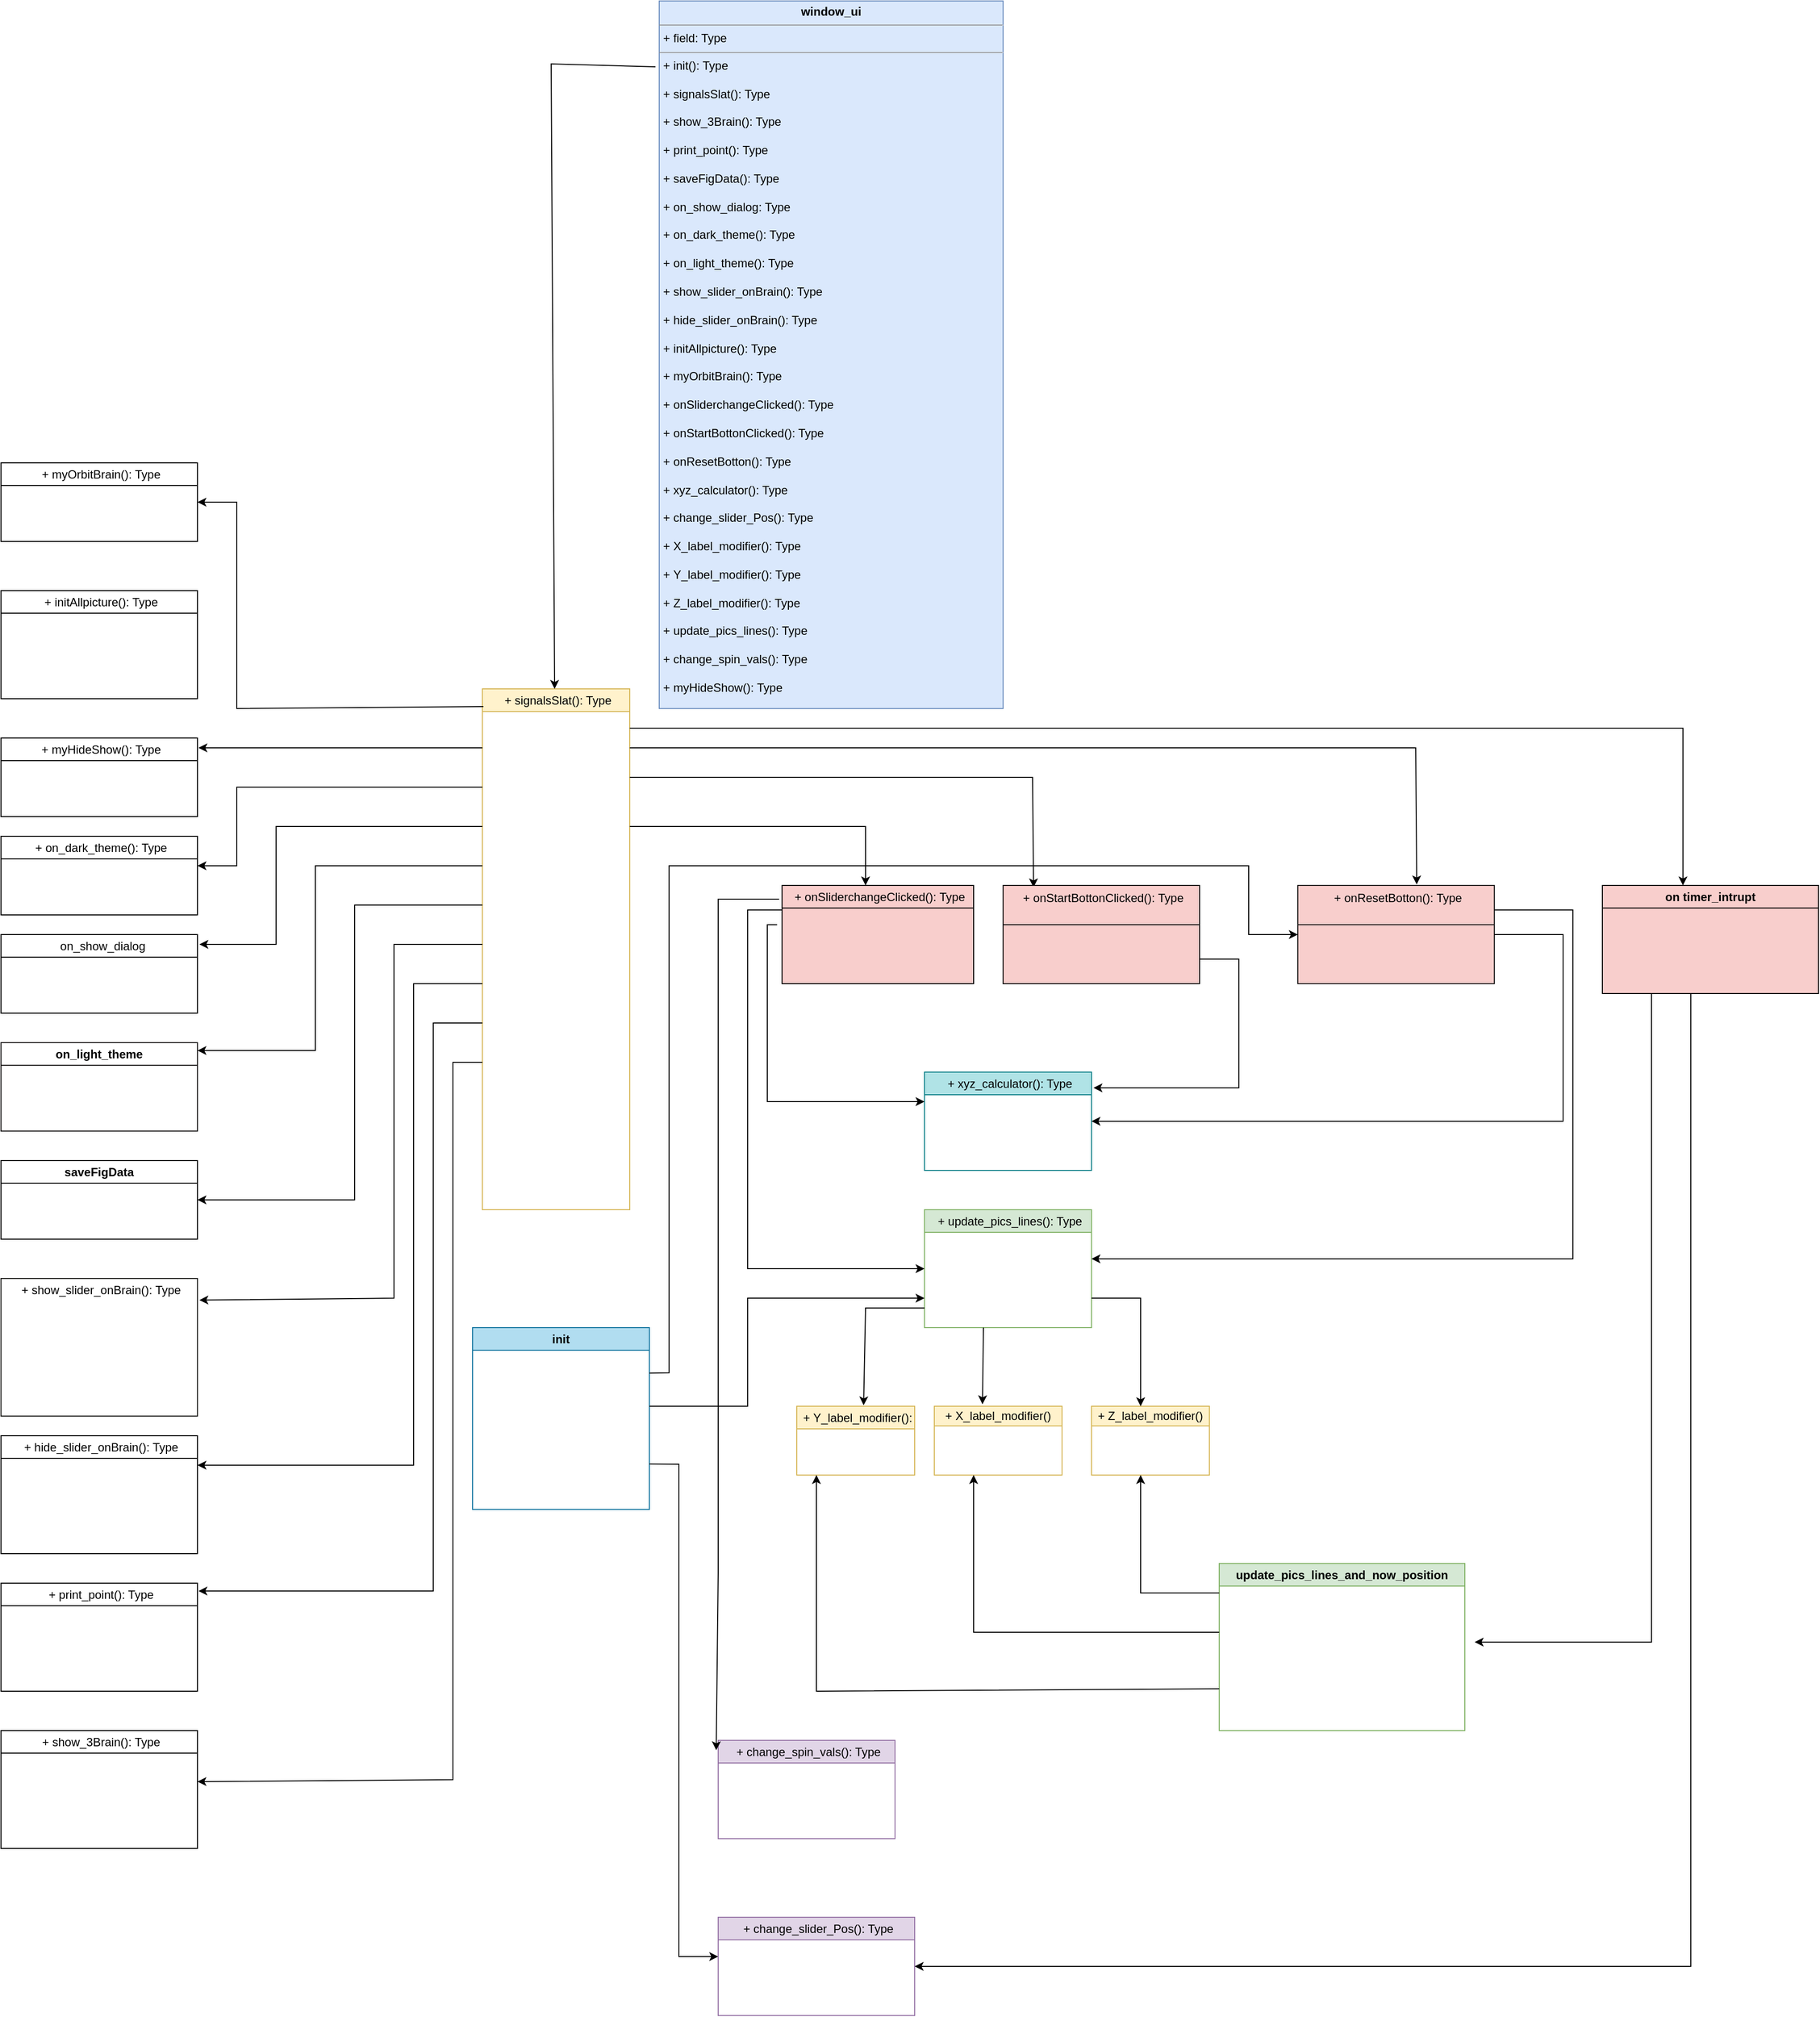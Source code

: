 <mxfile version="20.8.16" type="device"><diagram name="Page-1" id="HDJ35hbmUrke1z-B6pdq"><mxGraphModel dx="2142" dy="2074" grid="1" gridSize="10" guides="1" tooltips="1" connect="1" arrows="1" fold="1" page="1" pageScale="1" pageWidth="850" pageHeight="1100" math="0" shadow="0"><root><mxCell id="0"/><mxCell id="1" parent="0"/><mxCell id="1JrN-QpecsvALf-Cn0LM-14" value="&lt;p style=&quot;margin:0px;margin-top:4px;text-align:center;&quot;&gt;&lt;b&gt;window_ui&lt;/b&gt;&lt;/p&gt;&lt;hr size=&quot;1&quot;&gt;&lt;p style=&quot;margin:0px;margin-left:4px;&quot;&gt;+ field: Type&lt;/p&gt;&lt;hr size=&quot;1&quot;&gt;&lt;p style=&quot;border-color: var(--border-color); margin: 0px 0px 0px 4px;&quot;&gt;+&amp;nbsp;init(): Type&lt;/p&gt;&lt;div&gt;&lt;span style=&quot;border-color: var(--border-color); background-color: initial;&quot;&gt;&lt;br&gt;&lt;/span&gt;&lt;/div&gt;&lt;p style=&quot;margin:0px;margin-left:4px;&quot;&gt;+&amp;nbsp;signalsSlat&lt;span style=&quot;background-color: initial;&quot;&gt;(): Type&lt;/span&gt;&lt;/p&gt;&lt;p style=&quot;margin:0px;margin-left:4px;&quot;&gt;&lt;br&gt;&lt;/p&gt;&lt;p style=&quot;margin:0px;margin-left:4px;&quot;&gt;&lt;span style=&quot;background-color: initial;&quot;&gt;+&amp;nbsp;show_3Brain&lt;/span&gt;&lt;span style=&quot;background-color: initial;&quot;&gt;(): Type&lt;/span&gt;&lt;br&gt;&lt;/p&gt;&lt;p style=&quot;margin:0px;margin-left:4px;&quot;&gt;&lt;span style=&quot;background-color: initial;&quot;&gt;&lt;br&gt;&lt;/span&gt;&lt;/p&gt;&lt;p style=&quot;border-color: var(--border-color); margin: 0px 0px 0px 4px;&quot;&gt;+&amp;nbsp;print_point&lt;span style=&quot;background-color: initial;&quot;&gt;(): Type&lt;/span&gt;&lt;/p&gt;&lt;p style=&quot;border-color: var(--border-color); margin: 0px 0px 0px 4px;&quot;&gt;&lt;span style=&quot;background-color: initial;&quot;&gt;&lt;br&gt;&lt;/span&gt;&lt;/p&gt;&lt;p style=&quot;border-color: var(--border-color); margin: 0px 0px 0px 4px;&quot;&gt;+&amp;nbsp;saveFigData&lt;span style=&quot;background-color: initial;&quot;&gt;(): Type&lt;/span&gt;&lt;/p&gt;&lt;p style=&quot;border-color: var(--border-color); margin: 0px 0px 0px 4px;&quot;&gt;&lt;span style=&quot;background-color: initial;&quot;&gt;&lt;br&gt;&lt;/span&gt;&lt;/p&gt;&lt;p style=&quot;border-color: var(--border-color); margin: 0px 0px 0px 4px;&quot;&gt;+&amp;nbsp;on_show_dialog&lt;span style=&quot;background-color: initial;&quot;&gt;: Type&lt;/span&gt;&lt;/p&gt;&lt;p style=&quot;border-color: var(--border-color); margin: 0px 0px 0px 4px;&quot;&gt;&lt;span style=&quot;background-color: initial;&quot;&gt;&lt;br&gt;&lt;/span&gt;&lt;/p&gt;&lt;p style=&quot;border-color: var(--border-color); margin: 0px 0px 0px 4px;&quot;&gt;+&amp;nbsp;on_dark_theme&lt;span style=&quot;background-color: initial;&quot;&gt;(): Type&lt;/span&gt;&lt;/p&gt;&lt;p style=&quot;border-color: var(--border-color); margin: 0px 0px 0px 4px;&quot;&gt;&lt;span style=&quot;background-color: initial;&quot;&gt;&lt;br&gt;&lt;/span&gt;&lt;/p&gt;&lt;p style=&quot;border-color: var(--border-color); margin: 0px 0px 0px 4px;&quot;&gt;+&amp;nbsp;on_light_theme&lt;span style=&quot;background-color: initial;&quot;&gt;(): Type&lt;/span&gt;&lt;/p&gt;&lt;p style=&quot;border-color: var(--border-color); margin: 0px 0px 0px 4px;&quot;&gt;&lt;span style=&quot;background-color: initial;&quot;&gt;&lt;br&gt;&lt;/span&gt;&lt;/p&gt;&lt;p style=&quot;border-color: var(--border-color); margin: 0px 0px 0px 4px;&quot;&gt;+&amp;nbsp;show_slider_onBrain&lt;span style=&quot;background-color: initial;&quot;&gt;(): Type&lt;/span&gt;&lt;/p&gt;&lt;p style=&quot;border-color: var(--border-color); margin: 0px 0px 0px 4px;&quot;&gt;&lt;span style=&quot;background-color: initial;&quot;&gt;&lt;br&gt;&lt;/span&gt;&lt;/p&gt;&lt;p style=&quot;border-color: var(--border-color); margin: 0px 0px 0px 4px;&quot;&gt;+&amp;nbsp;hide_slider_onBrain&lt;span style=&quot;background-color: initial;&quot;&gt;(): Type&lt;/span&gt;&lt;/p&gt;&lt;p style=&quot;border-color: var(--border-color); margin: 0px 0px 0px 4px;&quot;&gt;&lt;br&gt;&lt;/p&gt;&lt;p style=&quot;border-color: var(--border-color); margin: 0px 0px 0px 4px;&quot;&gt;+&amp;nbsp;initAllpicture&lt;span style=&quot;background-color: initial;&quot;&gt;(): Type&lt;/span&gt;&lt;/p&gt;&lt;p style=&quot;border-color: var(--border-color); margin: 0px 0px 0px 4px;&quot;&gt;&lt;span style=&quot;background-color: initial;&quot;&gt;&lt;br&gt;&lt;/span&gt;&lt;/p&gt;&lt;p style=&quot;border-color: var(--border-color); margin: 0px 0px 0px 4px;&quot;&gt;+&amp;nbsp;myOrbitBrain&lt;span style=&quot;background-color: initial;&quot;&gt;(): Type&lt;/span&gt;&lt;/p&gt;&lt;p style=&quot;border-color: var(--border-color); margin: 0px 0px 0px 4px;&quot;&gt;&lt;span style=&quot;background-color: initial;&quot;&gt;&lt;br&gt;&lt;/span&gt;&lt;/p&gt;&lt;p style=&quot;border-color: var(--border-color); margin: 0px 0px 0px 4px;&quot;&gt;+&amp;nbsp;onSliderchangeClicked&lt;span style=&quot;background-color: initial;&quot;&gt;(): Type&lt;/span&gt;&lt;/p&gt;&lt;p style=&quot;border-color: var(--border-color); margin: 0px 0px 0px 4px;&quot;&gt;&lt;span style=&quot;background-color: initial;&quot;&gt;&lt;br&gt;&lt;/span&gt;&lt;/p&gt;&lt;p style=&quot;border-color: var(--border-color); margin: 0px 0px 0px 4px;&quot;&gt;+&amp;nbsp;onStartBottonClicked&lt;span style=&quot;background-color: initial;&quot;&gt;(): Type&lt;/span&gt;&lt;/p&gt;&lt;p style=&quot;border-color: var(--border-color); margin: 0px 0px 0px 4px;&quot;&gt;&lt;span style=&quot;background-color: initial;&quot;&gt;&lt;br&gt;&lt;/span&gt;&lt;/p&gt;&lt;div&gt;&lt;p style=&quot;border-color: var(--border-color); margin: 0px 0px 0px 4px;&quot;&gt;+&amp;nbsp;onResetBotton&lt;span style=&quot;background-color: initial;&quot;&gt;(): Type&lt;/span&gt;&lt;/p&gt;&lt;p style=&quot;border-color: var(--border-color); margin: 0px 0px 0px 4px;&quot;&gt;&lt;span style=&quot;background-color: initial;&quot;&gt;&lt;br&gt;&lt;/span&gt;&lt;/p&gt;&lt;/div&gt;&lt;div&gt;&lt;p style=&quot;border-color: var(--border-color); margin: 0px 0px 0px 4px;&quot;&gt;+&amp;nbsp;xyz_calculator&lt;span style=&quot;background-color: initial;&quot;&gt;(): Type&lt;/span&gt;&lt;/p&gt;&lt;p style=&quot;border-color: var(--border-color); margin: 0px 0px 0px 4px;&quot;&gt;&lt;span style=&quot;background-color: initial;&quot;&gt;&lt;br&gt;&lt;/span&gt;&lt;/p&gt;&lt;/div&gt;&lt;div&gt;&lt;p style=&quot;border-color: var(--border-color); margin: 0px 0px 0px 4px;&quot;&gt;+&amp;nbsp;change_slider_Pos&lt;span style=&quot;background-color: initial;&quot;&gt;(): Type&lt;/span&gt;&lt;/p&gt;&lt;p style=&quot;border-color: var(--border-color); margin: 0px 0px 0px 4px;&quot;&gt;&lt;span style=&quot;background-color: initial;&quot;&gt;&lt;br&gt;&lt;/span&gt;&lt;/p&gt;&lt;/div&gt;&lt;div&gt;&lt;p style=&quot;border-color: var(--border-color); margin: 0px 0px 0px 4px;&quot;&gt;+&amp;nbsp;X_label_modifier&lt;span style=&quot;background-color: initial;&quot;&gt;(): Type&lt;/span&gt;&lt;/p&gt;&lt;p style=&quot;border-color: var(--border-color); margin: 0px 0px 0px 4px;&quot;&gt;&lt;span style=&quot;background-color: initial;&quot;&gt;&lt;br&gt;&lt;/span&gt;&lt;/p&gt;&lt;/div&gt;&lt;div&gt;&lt;p style=&quot;border-color: var(--border-color); margin: 0px 0px 0px 4px;&quot;&gt;+&amp;nbsp;Y_label_modifier&lt;span style=&quot;background-color: initial;&quot;&gt;(): Type&lt;/span&gt;&lt;/p&gt;&lt;p style=&quot;border-color: var(--border-color); margin: 0px 0px 0px 4px;&quot;&gt;&lt;span style=&quot;background-color: initial;&quot;&gt;&lt;br&gt;&lt;/span&gt;&lt;/p&gt;&lt;/div&gt;&lt;div&gt;&lt;p style=&quot;border-color: var(--border-color); margin: 0px 0px 0px 4px;&quot;&gt;+&amp;nbsp;Z_label_modifier&lt;span style=&quot;background-color: initial;&quot;&gt;(): Type&lt;/span&gt;&lt;/p&gt;&lt;p style=&quot;border-color: var(--border-color); margin: 0px 0px 0px 4px;&quot;&gt;&lt;span style=&quot;background-color: initial;&quot;&gt;&lt;br&gt;&lt;/span&gt;&lt;/p&gt;&lt;p style=&quot;border-color: var(--border-color); margin: 0px 0px 0px 4px;&quot;&gt;+&amp;nbsp;update_pics_lines&lt;span style=&quot;background-color: initial;&quot;&gt;(): Type&lt;/span&gt;&lt;/p&gt;&lt;p style=&quot;border-color: var(--border-color); margin: 0px 0px 0px 4px;&quot;&gt;&lt;span style=&quot;background-color: initial;&quot;&gt;&lt;br&gt;&lt;/span&gt;&lt;/p&gt;&lt;p style=&quot;border-color: var(--border-color); margin: 0px 0px 0px 4px;&quot;&gt;+&amp;nbsp;change_spin_vals&lt;span style=&quot;background-color: initial;&quot;&gt;(): Type&lt;/span&gt;&lt;/p&gt;&lt;p style=&quot;border-color: var(--border-color); margin: 0px 0px 0px 4px;&quot;&gt;&lt;span style=&quot;background-color: initial;&quot;&gt;&lt;br&gt;&lt;/span&gt;&lt;/p&gt;&lt;p style=&quot;border-color: var(--border-color); margin: 0px 0px 0px 4px;&quot;&gt;&lt;span style=&quot;background-color: initial;&quot;&gt;+&amp;nbsp;myHideShow&lt;/span&gt;&lt;span style=&quot;background-color: initial;&quot;&gt;(): Type&lt;/span&gt;&lt;br&gt;&lt;/p&gt;&lt;/div&gt;&lt;div&gt;&lt;span style=&quot;border-color: var(--border-color); background-color: initial;&quot;&gt;&lt;br&gt;&lt;/span&gt;&lt;/div&gt;&lt;div&gt;&lt;span style=&quot;border-color: var(--border-color); background-color: initial;&quot;&gt;&lt;br&gt;&lt;/span&gt;&lt;/div&gt;&lt;div&gt;&lt;span style=&quot;border-color: var(--border-color); background-color: initial;&quot;&gt;&lt;br&gt;&lt;/span&gt;&lt;/div&gt;&lt;div&gt;&lt;span style=&quot;border-color: var(--border-color); background-color: initial;&quot;&gt;&lt;br&gt;&lt;/span&gt;&lt;/div&gt;&lt;div&gt;&lt;br&gt;&lt;/div&gt;&lt;p style=&quot;margin:0px;margin-left:4px;&quot;&gt;&lt;br&gt;&lt;/p&gt;" style="verticalAlign=top;align=left;overflow=fill;fontSize=12;fontFamily=Helvetica;html=1;fillColor=#dae8fc;strokeColor=#6c8ebf;" parent="1" vertex="1"><mxGeometry x="470" y="-560" width="350" height="720" as="geometry"/></mxCell><mxCell id="dng1KACR48eDyIv3Sw1S-4" value="&lt;p style=&quot;border-color: var(--border-color); font-weight: 400; text-align: left; margin: 0px 0px 0px 4px;&quot;&gt;&lt;br&gt;&lt;/p&gt;&lt;p style=&quot;border-color: var(--border-color); font-weight: 400; text-align: left; margin: 0px 0px 0px 4px;&quot;&gt;+&amp;nbsp;signalsSlat(): Type&lt;/p&gt;&lt;div&gt;&lt;span style=&quot;border-color: var(--border-color); background-color: initial;&quot;&gt;&lt;br&gt;&lt;/span&gt;&lt;/div&gt;" style="swimlane;whiteSpace=wrap;html=1;fillColor=#fff2cc;strokeColor=#d6b656;" parent="1" vertex="1" collapsed="1"><mxGeometry x="290" y="140" width="150" height="530" as="geometry"><mxRectangle x="70" y="360" width="200" height="200" as="alternateBounds"/></mxGeometry></mxCell><mxCell id="dng1KACR48eDyIv3Sw1S-5" value="&lt;br&gt;&lt;p style=&quot;border-color: var(--border-color); font-weight: 400; text-align: left; margin: 0px 0px 0px 4px;&quot;&gt;+&amp;nbsp;show_3Brain&lt;span style=&quot;border-color: var(--border-color); background-color: initial;&quot;&gt;(): Type&lt;/span&gt;&lt;br style=&quot;border-color: var(--border-color);&quot;&gt;&lt;/p&gt;&lt;div&gt;&lt;span style=&quot;border-color: var(--border-color); background-color: initial;&quot;&gt;&lt;br&gt;&lt;/span&gt;&lt;/div&gt;" style="swimlane;whiteSpace=wrap;html=1;" parent="1" vertex="1" collapsed="1"><mxGeometry x="-200" y="1200" width="200" height="120" as="geometry"><mxRectangle x="80" y="530" width="240" height="150" as="alternateBounds"/></mxGeometry></mxCell><mxCell id="dng1KACR48eDyIv3Sw1S-6" value="&lt;br&gt;&lt;p style=&quot;border-color: var(--border-color); font-weight: 400; text-align: left; margin: 0px 0px 0px 4px;&quot;&gt;+&amp;nbsp;print_point(): Type&lt;/p&gt;&lt;div&gt;&lt;span style=&quot;border-color: var(--border-color); background-color: initial;&quot;&gt;&lt;br&gt;&lt;/span&gt;&lt;/div&gt;" style="swimlane;whiteSpace=wrap;html=1;startSize=23;" parent="1" vertex="1" collapsed="1"><mxGeometry x="-200" y="1050" width="200" height="110" as="geometry"><mxRectangle x="100" y="660" width="200" height="200" as="alternateBounds"/></mxGeometry></mxCell><mxCell id="dng1KACR48eDyIv3Sw1S-9" value="saveFigData" style="swimlane;whiteSpace=wrap;html=1;" parent="1" vertex="1" collapsed="1"><mxGeometry x="-200" y="620" width="200" height="80" as="geometry"><mxRectangle x="290" y="790" width="200" height="200" as="alternateBounds"/></mxGeometry></mxCell><mxCell id="dng1KACR48eDyIv3Sw1S-10" value="&lt;p style=&quot;border-color: var(--border-color); font-weight: 400; text-align: left; margin: 0px 0px 0px 4px;&quot;&gt;&lt;span style=&quot;background-color: initial;&quot;&gt;&amp;nbsp;on_show_dialog&lt;/span&gt;&lt;br&gt;&lt;/p&gt;" style="swimlane;whiteSpace=wrap;html=1;" parent="1" vertex="1" collapsed="1"><mxGeometry x="-200" y="390" width="200" height="80" as="geometry"><mxRectangle x="450" y="750" width="200" height="200" as="alternateBounds"/></mxGeometry></mxCell><mxCell id="dng1KACR48eDyIv3Sw1S-11" value="&lt;br&gt;&lt;p style=&quot;border-color: var(--border-color); font-weight: 400; text-align: left; margin: 0px 0px 0px 4px;&quot;&gt;+&amp;nbsp;on_dark_theme(): Type&lt;/p&gt;&lt;div&gt;&lt;span style=&quot;border-color: var(--border-color); background-color: initial;&quot;&gt;&lt;br&gt;&lt;/span&gt;&lt;/div&gt;" style="swimlane;whiteSpace=wrap;html=1;" parent="1" vertex="1" collapsed="1"><mxGeometry x="-200" y="290" width="200" height="80" as="geometry"><mxRectangle x="380" y="740" width="200" height="200" as="alternateBounds"/></mxGeometry></mxCell><mxCell id="dng1KACR48eDyIv3Sw1S-13" value="&lt;br&gt;&lt;p style=&quot;border-color: var(--border-color); font-weight: 400; text-align: left; margin: 0px 0px 0px 4px;&quot;&gt;+&amp;nbsp;show_slider_onBrain(): Type&lt;/p&gt;&lt;div&gt;&lt;span style=&quot;border-color: var(--border-color); background-color: initial;&quot;&gt;&lt;br&gt;&lt;/span&gt;&lt;/div&gt;" style="swimlane;whiteSpace=wrap;html=1;fillColor=default;strokeColor=#1d1d1b;swimlaneFillColor=none;shadow=0;rounded=0;glass=0;swimlaneLine=0;" parent="1" vertex="1" collapsed="1"><mxGeometry x="-200" y="740" width="200" height="140" as="geometry"><mxRectangle x="610" y="825" width="210" height="135" as="alternateBounds"/></mxGeometry></mxCell><mxCell id="dng1KACR48eDyIv3Sw1S-14" value="&lt;p style=&quot;border-color: var(--border-color); font-weight: 400; text-align: left; margin: 0px 0px 0px 4px;&quot;&gt;&lt;br&gt;&lt;/p&gt;&lt;p style=&quot;border-color: var(--border-color); font-weight: 400; text-align: left; margin: 0px 0px 0px 4px;&quot;&gt;+&amp;nbsp;hide_slider_onBrain(): Type&lt;/p&gt;&lt;div&gt;&lt;span style=&quot;border-color: var(--border-color); background-color: initial;&quot;&gt;&lt;br&gt;&lt;/span&gt;&lt;/div&gt;" style="swimlane;whiteSpace=wrap;html=1;" parent="1" vertex="1" collapsed="1"><mxGeometry x="-200" y="900" width="200" height="120" as="geometry"><mxRectangle x="960" y="470" width="190" height="140" as="alternateBounds"/></mxGeometry></mxCell><mxCell id="dng1KACR48eDyIv3Sw1S-15" value="&lt;p style=&quot;border-color: var(--border-color); font-weight: 400; text-align: left; margin: 0px 0px 0px 4px;&quot;&gt;&lt;br&gt;&lt;/p&gt;&lt;p style=&quot;border-color: var(--border-color); font-weight: 400; text-align: left; margin: 0px 0px 0px 4px;&quot;&gt;+&amp;nbsp;initAllpicture(): Type&lt;/p&gt;&lt;div&gt;&lt;span style=&quot;border-color: var(--border-color); background-color: initial;&quot;&gt;&lt;br&gt;&lt;/span&gt;&lt;/div&gt;" style="swimlane;whiteSpace=wrap;html=1;" parent="1" vertex="1" collapsed="1"><mxGeometry x="-200" y="40" width="200" height="110" as="geometry"><mxRectangle x="860" y="470" width="210" height="130" as="alternateBounds"/></mxGeometry></mxCell><mxCell id="dng1KACR48eDyIv3Sw1S-16" value="&lt;br&gt;&lt;p style=&quot;border-color: var(--border-color); font-weight: 400; text-align: left; margin: 0px 0px 0px 4px;&quot;&gt;+&amp;nbsp;myOrbitBrain(): Type&lt;/p&gt;&lt;div&gt;&lt;span style=&quot;border-color: var(--border-color); background-color: initial;&quot;&gt;&lt;br&gt;&lt;/span&gt;&lt;/div&gt;" style="swimlane;whiteSpace=wrap;html=1;" parent="1" vertex="1" collapsed="1"><mxGeometry x="-200" y="-90" width="200" height="80" as="geometry"><mxRectangle x="845" y="630" width="200" height="200" as="alternateBounds"/></mxGeometry></mxCell><mxCell id="dng1KACR48eDyIv3Sw1S-19" value="&lt;div style=&quot;border-color: var(--border-color); font-weight: 400; text-align: left;&quot;&gt;&lt;p style=&quot;border-color: var(--border-color); margin: 0px 0px 0px 4px;&quot;&gt;+&amp;nbsp;onResetBotton(): Type&lt;/p&gt;&lt;div&gt;&lt;span style=&quot;border-color: var(--border-color); background-color: initial;&quot;&gt;&lt;br&gt;&lt;/span&gt;&lt;/div&gt;&lt;/div&gt;&lt;div style=&quot;border-color: var(--border-color); font-weight: 400; text-align: left;&quot;&gt;&lt;/div&gt;" style="swimlane;whiteSpace=wrap;html=1;startSize=40;fillColor=#f8cecc;strokeColor=#181616;swimlaneFillColor=#F8CECC;" parent="1" vertex="1" collapsed="1"><mxGeometry x="1120" y="340" width="200" height="100" as="geometry"><mxRectangle x="800" y="770" width="245" height="140" as="alternateBounds"/></mxGeometry></mxCell><mxCell id="dng1KACR48eDyIv3Sw1S-20" value="&lt;br&gt;&lt;div style=&quot;border-color: var(--border-color); font-weight: 400; text-align: left;&quot;&gt;&lt;p style=&quot;border-color: var(--border-color); margin: 0px 0px 0px 4px;&quot;&gt;+&amp;nbsp;xyz_calculator(): Type&lt;/p&gt;&lt;div&gt;&lt;span style=&quot;border-color: var(--border-color); background-color: initial;&quot;&gt;&lt;br&gt;&lt;/span&gt;&lt;/div&gt;&lt;/div&gt;&lt;div style=&quot;border-color: var(--border-color); font-weight: 400; text-align: left;&quot;&gt;&lt;/div&gt;" style="swimlane;whiteSpace=wrap;html=1;fillColor=#b0e3e6;strokeColor=#0e8088;" parent="1" vertex="1" collapsed="1"><mxGeometry x="740" y="530" width="170" height="100" as="geometry"><mxRectangle x="830" y="550" width="200" height="200" as="alternateBounds"/></mxGeometry></mxCell><mxCell id="dng1KACR48eDyIv3Sw1S-24" value="&lt;span style=&quot;font-weight: 400; text-align: left; background-color: initial;&quot;&gt;+&amp;nbsp;X_label_modifier()&lt;/span&gt;&lt;br&gt;&lt;div style=&quot;border-color: var(--border-color); font-weight: 400; text-align: left;&quot;&gt;&lt;/div&gt;" style="swimlane;whiteSpace=wrap;html=1;startSize=20;fillColor=#fff2cc;strokeColor=#d6b656;" parent="1" vertex="1" collapsed="1"><mxGeometry x="750" y="870" width="130" height="70" as="geometry"><mxRectangle x="845" y="720" width="210" height="80" as="alternateBounds"/></mxGeometry></mxCell><mxCell id="dng1KACR48eDyIv3Sw1S-25" value="&lt;br&gt;&lt;div style=&quot;border-color: var(--border-color); font-weight: 400; text-align: left;&quot;&gt;&lt;p style=&quot;border-color: var(--border-color); margin: 0px 0px 0px 4px;&quot;&gt;+&amp;nbsp;Y_label_modifier():&lt;/p&gt;&lt;p style=&quot;border-color: var(--border-color); margin: 0px 0px 0px 4px;&quot;&gt;&amp;nbsp;&lt;/p&gt;&lt;/div&gt;&lt;div style=&quot;border-color: var(--border-color); font-weight: 400; text-align: left;&quot;&gt;&lt;/div&gt;" style="swimlane;whiteSpace=wrap;html=1;startSize=23;fillColor=#fff2cc;strokeColor=#d6b656;" parent="1" vertex="1" collapsed="1"><mxGeometry x="610" y="870" width="120" height="70" as="geometry"><mxRectangle x="830" y="790" width="220" height="100" as="alternateBounds"/></mxGeometry></mxCell><mxCell id="dng1KACR48eDyIv3Sw1S-26" value="&lt;span style=&quot;font-weight: 400; text-align: left; background-color: initial;&quot;&gt;+&amp;nbsp;Z_label_modifier()&lt;/span&gt;" style="swimlane;whiteSpace=wrap;html=1;startSize=20;fillColor=#fff2cc;strokeColor=#d6b656;" parent="1" vertex="1" collapsed="1"><mxGeometry x="910" y="870" width="120" height="70" as="geometry"><mxRectangle x="440" y="650" width="230" height="80" as="alternateBounds"/></mxGeometry></mxCell><mxCell id="dng1KACR48eDyIv3Sw1S-27" value="&lt;br&gt;&lt;p style=&quot;border-color: var(--border-color); font-weight: 400; text-align: left; margin: 0px 0px 0px 4px;&quot;&gt;+&amp;nbsp;update_pics_lines(): Type&lt;/p&gt;&lt;div&gt;&lt;span style=&quot;border-color: var(--border-color); background-color: initial;&quot;&gt;&lt;br&gt;&lt;/span&gt;&lt;/div&gt;" style="swimlane;whiteSpace=wrap;html=1;fillColor=#d5e8d4;strokeColor=#82b366;" parent="1" vertex="1" collapsed="1"><mxGeometry x="740" y="670" width="170" height="120" as="geometry"><mxRectangle x="400" y="645" width="210" height="75" as="alternateBounds"/></mxGeometry></mxCell><mxCell id="dng1KACR48eDyIv3Sw1S-28" value="&lt;br&gt;&lt;p style=&quot;border-color: var(--border-color); font-weight: 400; text-align: left; margin: 0px 0px 0px 4px;&quot;&gt;+&amp;nbsp;change_spin_vals(): Type&lt;/p&gt;&lt;div&gt;&lt;span style=&quot;border-color: var(--border-color); background-color: initial;&quot;&gt;&lt;br&gt;&lt;/span&gt;&lt;/div&gt;" style="swimlane;whiteSpace=wrap;html=1;startSize=23;fillColor=#e1d5e7;strokeColor=#9673a6;" parent="1" vertex="1" collapsed="1"><mxGeometry x="530" y="1210" width="180" height="100" as="geometry"><mxRectangle x="395" y="760" width="235" height="100" as="alternateBounds"/></mxGeometry></mxCell><mxCell id="dng1KACR48eDyIv3Sw1S-29" value="&lt;br&gt;&lt;div style=&quot;border-color: var(--border-color); font-weight: 400; text-align: left;&quot;&gt;&lt;p style=&quot;border-color: var(--border-color); margin: 0px 0px 0px 4px;&quot;&gt;+&amp;nbsp;myHideShow&lt;span style=&quot;border-color: var(--border-color); background-color: initial;&quot;&gt;(): Type&lt;/span&gt;&lt;br style=&quot;border-color: var(--border-color);&quot;&gt;&lt;/p&gt;&lt;div&gt;&lt;span style=&quot;border-color: var(--border-color); background-color: initial;&quot;&gt;&lt;br&gt;&lt;/span&gt;&lt;/div&gt;&lt;/div&gt;" style="swimlane;whiteSpace=wrap;html=1;" parent="1" vertex="1" collapsed="1"><mxGeometry x="-200" y="190" width="200" height="80" as="geometry"><mxRectangle x="400" y="800" width="200" height="110" as="alternateBounds"/></mxGeometry></mxCell><mxCell id="dng1KACR48eDyIv3Sw1S-38" value="" style="endArrow=classic;html=1;rounded=0;exitX=-0.011;exitY=0.093;exitDx=0;exitDy=0;exitPerimeter=0;" parent="1" source="1JrN-QpecsvALf-Cn0LM-14" target="dng1KACR48eDyIv3Sw1S-4" edge="1"><mxGeometry width="50" height="50" relative="1" as="geometry"><mxPoint x="370" y="-430" as="sourcePoint"/><mxPoint x="370" y="-10" as="targetPoint"/><Array as="points"><mxPoint x="360" y="-496"/></Array></mxGeometry></mxCell><mxCell id="dng1KACR48eDyIv3Sw1S-39" value="" style="endArrow=classic;html=1;rounded=0;entryX=0.155;entryY=0.02;entryDx=0;entryDy=0;entryPerimeter=0;" parent="1" target="dng1KACR48eDyIv3Sw1S-43" edge="1"><mxGeometry width="50" height="50" relative="1" as="geometry"><mxPoint x="440" y="230" as="sourcePoint"/><mxPoint x="850" y="330" as="targetPoint"/><Array as="points"><mxPoint x="520" y="230"/><mxPoint x="850" y="230"/></Array></mxGeometry></mxCell><mxCell id="dng1KACR48eDyIv3Sw1S-42" value="&lt;p style=&quot;border-color: var(--border-color); font-weight: 400; text-align: left; margin: 0px 0px 0px 4px;&quot;&gt;&lt;br&gt;&lt;/p&gt;&lt;p style=&quot;border-color: var(--border-color); font-weight: 400; text-align: left; margin: 0px 0px 0px 4px;&quot;&gt;+&amp;nbsp;onSliderchangeClicked(): Type&lt;/p&gt;&lt;div&gt;&lt;span style=&quot;border-color: var(--border-color); background-color: initial;&quot;&gt;&lt;br&gt;&lt;/span&gt;&lt;/div&gt;" style="swimlane;whiteSpace=wrap;html=1;swimlaneFillColor=#F8CECC;fillColor=#F8CECC;gradientColor=none;" parent="1" vertex="1" collapsed="1"><mxGeometry x="595" y="340" width="195" height="100" as="geometry"><mxRectangle x="830" y="740" width="260" height="140" as="alternateBounds"/></mxGeometry></mxCell><mxCell id="dng1KACR48eDyIv3Sw1S-43" value="&lt;p style=&quot;border-color: var(--border-color); font-weight: 400; text-align: left; margin: 0px 0px 0px 4px;&quot;&gt;+&amp;nbsp;onStartBottonClicked(): Type&lt;/p&gt;&lt;div&gt;&lt;span style=&quot;border-color: var(--border-color); background-color: initial;&quot;&gt;&lt;br&gt;&lt;/span&gt;&lt;/div&gt;&lt;div style=&quot;border-color: var(--border-color); font-weight: 400; text-align: left;&quot;&gt;&lt;/div&gt;" style="swimlane;whiteSpace=wrap;html=1;startSize=40;fillColor=#f8cecc;strokeColor=#0d0c0c;swimlaneFillColor=#F8CECC;" parent="1" vertex="1" collapsed="1"><mxGeometry x="820" y="340" width="200" height="100" as="geometry"><mxRectangle x="840" y="690" width="200" height="200" as="alternateBounds"/></mxGeometry></mxCell><mxCell id="dng1KACR48eDyIv3Sw1S-51" value="" style="endArrow=classic;html=1;rounded=0;entryX=1;entryY=0.5;entryDx=0;entryDy=0;" parent="1" target="dng1KACR48eDyIv3Sw1S-9" edge="1"><mxGeometry width="50" height="50" relative="1" as="geometry"><mxPoint x="290" y="360" as="sourcePoint"/><mxPoint x="310" y="320" as="targetPoint"/><Array as="points"><mxPoint x="160" y="360"/><mxPoint x="160" y="660"/></Array></mxGeometry></mxCell><mxCell id="dng1KACR48eDyIv3Sw1S-54" value="" style="endArrow=classic;html=1;rounded=0;" parent="1" edge="1"><mxGeometry width="50" height="50" relative="1" as="geometry"><mxPoint x="290" y="240" as="sourcePoint"/><mxPoint y="320" as="targetPoint"/><Array as="points"><mxPoint x="40" y="240"/><mxPoint x="40" y="320"/></Array></mxGeometry></mxCell><mxCell id="dng1KACR48eDyIv3Sw1S-55" value="" style="endArrow=classic;html=1;rounded=0;entryX=1.01;entryY=0.157;entryDx=0;entryDy=0;entryPerimeter=0;" parent="1" target="dng1KACR48eDyIv3Sw1S-13" edge="1"><mxGeometry width="50" height="50" relative="1" as="geometry"><mxPoint x="290" y="400" as="sourcePoint"/><mxPoint x="305" y="735" as="targetPoint"/><Array as="points"><mxPoint x="200" y="400"/><mxPoint x="200" y="760"/></Array></mxGeometry></mxCell><mxCell id="dng1KACR48eDyIv3Sw1S-60" value="" style="endArrow=classic;html=1;rounded=0;entryX=0.436;entryY=0;entryDx=0;entryDy=0;entryPerimeter=0;" parent="1" target="dng1KACR48eDyIv3Sw1S-42" edge="1"><mxGeometry width="50" height="50" relative="1" as="geometry"><mxPoint x="440" y="280" as="sourcePoint"/><mxPoint x="680" y="279" as="targetPoint"/><Array as="points"><mxPoint x="680" y="280"/></Array></mxGeometry></mxCell><mxCell id="dng1KACR48eDyIv3Sw1S-63" value="" style="endArrow=classic;html=1;rounded=0;entryX=0;entryY=0.5;entryDx=0;entryDy=0;exitX=0;exitY=0.25;exitDx=0;exitDy=0;" parent="1" source="dng1KACR48eDyIv3Sw1S-42" target="dng1KACR48eDyIv3Sw1S-27" edge="1"><mxGeometry width="50" height="50" relative="1" as="geometry"><mxPoint x="595" y="350" as="sourcePoint"/><mxPoint x="620" y="600" as="targetPoint"/><Array as="points"><mxPoint x="560" y="365"/><mxPoint x="560" y="730"/></Array></mxGeometry></mxCell><mxCell id="dng1KACR48eDyIv3Sw1S-65" value="" style="endArrow=classic;html=1;rounded=0;entryX=1.012;entryY=0.16;entryDx=0;entryDy=0;exitX=1;exitY=0.75;exitDx=0;exitDy=0;entryPerimeter=0;" parent="1" source="dng1KACR48eDyIv3Sw1S-43" target="dng1KACR48eDyIv3Sw1S-20" edge="1"><mxGeometry width="50" height="50" relative="1" as="geometry"><mxPoint x="1020" y="440" as="sourcePoint"/><mxPoint x="910" y="600" as="targetPoint"/><Array as="points"><mxPoint x="1060" y="415"/><mxPoint x="1060" y="546"/></Array></mxGeometry></mxCell><mxCell id="dng1KACR48eDyIv3Sw1S-67" value="" style="endArrow=classic;html=1;rounded=0;" parent="1" edge="1"><mxGeometry width="50" height="50" relative="1" as="geometry"><mxPoint x="590" y="380" as="sourcePoint"/><mxPoint x="740" y="560" as="targetPoint"/><Array as="points"><mxPoint x="580" y="380"/><mxPoint x="580" y="560"/></Array></mxGeometry></mxCell><mxCell id="dng1KACR48eDyIv3Sw1S-69" value="&lt;br&gt;&lt;div style=&quot;border-color: var(--border-color); font-weight: 400; text-align: left;&quot;&gt;&lt;p style=&quot;border-color: var(--border-color); margin: 0px 0px 0px 4px;&quot;&gt;+&amp;nbsp;change_slider_Pos(): Type&lt;/p&gt;&lt;div&gt;&lt;span style=&quot;border-color: var(--border-color); background-color: initial;&quot;&gt;&lt;br&gt;&lt;/span&gt;&lt;/div&gt;&lt;/div&gt;&lt;div style=&quot;border-color: var(--border-color); font-weight: 400; text-align: left;&quot;&gt;&lt;/div&gt;" style="swimlane;whiteSpace=wrap;html=1;fillColor=#e1d5e7;strokeColor=#9673a6;" parent="1" vertex="1" collapsed="1"><mxGeometry x="530" y="1390" width="200" height="100" as="geometry"><mxRectangle x="850" y="660" width="200" height="200" as="alternateBounds"/></mxGeometry></mxCell><mxCell id="dng1KACR48eDyIv3Sw1S-71" value="" style="endArrow=classic;html=1;rounded=0;exitX=-0.015;exitY=0.14;exitDx=0;exitDy=0;exitPerimeter=0;entryX=-0.011;entryY=0.1;entryDx=0;entryDy=0;entryPerimeter=0;" parent="1" source="dng1KACR48eDyIv3Sw1S-42" target="dng1KACR48eDyIv3Sw1S-28" edge="1"><mxGeometry width="50" height="50" relative="1" as="geometry"><mxPoint x="600" y="520" as="sourcePoint"/><mxPoint x="750" y="1090" as="targetPoint"/><Array as="points"><mxPoint x="530" y="354"/><mxPoint x="530" y="520"/><mxPoint x="530" y="1040"/></Array></mxGeometry></mxCell><mxCell id="dng1KACR48eDyIv3Sw1S-73" value="" style="endArrow=classic;html=1;rounded=0;entryX=0.567;entryY=-0.014;entryDx=0;entryDy=0;entryPerimeter=0;" parent="1" target="dng1KACR48eDyIv3Sw1S-25" edge="1"><mxGeometry width="50" height="50" relative="1" as="geometry"><mxPoint x="740" y="770" as="sourcePoint"/><mxPoint x="717.5" y="770" as="targetPoint"/><Array as="points"><mxPoint x="680" y="770"/></Array></mxGeometry></mxCell><mxCell id="dng1KACR48eDyIv3Sw1S-75" value="" style="endArrow=classic;html=1;rounded=0;entryX=0.377;entryY=-0.029;entryDx=0;entryDy=0;entryPerimeter=0;" parent="1" target="dng1KACR48eDyIv3Sw1S-24" edge="1"><mxGeometry width="50" height="50" relative="1" as="geometry"><mxPoint x="800" y="790" as="sourcePoint"/><mxPoint x="790" y="790" as="targetPoint"/></mxGeometry></mxCell><mxCell id="dng1KACR48eDyIv3Sw1S-76" value="" style="endArrow=classic;html=1;rounded=0;exitX=1;exitY=0.75;exitDx=0;exitDy=0;" parent="1" source="dng1KACR48eDyIv3Sw1S-27" edge="1"><mxGeometry width="50" height="50" relative="1" as="geometry"><mxPoint x="960" y="760" as="sourcePoint"/><mxPoint x="960" y="870" as="targetPoint"/><Array as="points"><mxPoint x="960" y="760"/></Array></mxGeometry></mxCell><mxCell id="dng1KACR48eDyIv3Sw1S-78" value="" style="endArrow=classic;html=1;rounded=0;entryX=0.605;entryY=-0.01;entryDx=0;entryDy=0;entryPerimeter=0;" parent="1" target="dng1KACR48eDyIv3Sw1S-19" edge="1"><mxGeometry width="50" height="50" relative="1" as="geometry"><mxPoint x="440" y="200" as="sourcePoint"/><mxPoint x="1230" y="190" as="targetPoint"/><Array as="points"><mxPoint x="1240" y="200"/></Array></mxGeometry></mxCell><mxCell id="dng1KACR48eDyIv3Sw1S-80" value="" style="endArrow=classic;html=1;rounded=0;exitX=1;exitY=0.25;exitDx=0;exitDy=0;" parent="1" source="dng1KACR48eDyIv3Sw1S-19" edge="1"><mxGeometry width="50" height="50" relative="1" as="geometry"><mxPoint x="1450" y="420" as="sourcePoint"/><mxPoint x="910" y="720" as="targetPoint"/><Array as="points"><mxPoint x="1400" y="365"/><mxPoint x="1400" y="720"/></Array></mxGeometry></mxCell><mxCell id="dng1KACR48eDyIv3Sw1S-81" value="" style="endArrow=classic;html=1;rounded=0;exitX=1;exitY=0.5;exitDx=0;exitDy=0;entryX=1;entryY=0.5;entryDx=0;entryDy=0;" parent="1" source="dng1KACR48eDyIv3Sw1S-19" target="dng1KACR48eDyIv3Sw1S-20" edge="1"><mxGeometry width="50" height="50" relative="1" as="geometry"><mxPoint x="1240" y="630" as="sourcePoint"/><mxPoint x="1380" y="390" as="targetPoint"/><Array as="points"><mxPoint x="1390" y="390"/><mxPoint x="1390" y="580"/></Array></mxGeometry></mxCell><mxCell id="dng1KACR48eDyIv3Sw1S-82" value="" style="endArrow=classic;html=1;rounded=0;" parent="1" edge="1"><mxGeometry width="50" height="50" relative="1" as="geometry"><mxPoint x="290" y="200" as="sourcePoint"/><mxPoint x="1" y="200" as="targetPoint"/></mxGeometry></mxCell><mxCell id="dng1KACR48eDyIv3Sw1S-83" value="on_light_theme" style="swimlane;whiteSpace=wrap;html=1;rounded=0;shadow=0;glass=0;sketch=0;strokeColor=#181616;fillColor=#FFFFFF;gradientColor=none;" parent="1" vertex="1"><mxGeometry x="-200" y="500" width="200" height="90" as="geometry"/></mxCell><mxCell id="dng1KACR48eDyIv3Sw1S-84" value="" style="endArrow=classic;html=1;rounded=0;entryX=1.01;entryY=0.125;entryDx=0;entryDy=0;entryPerimeter=0;" parent="1" target="dng1KACR48eDyIv3Sw1S-10" edge="1"><mxGeometry width="50" height="50" relative="1" as="geometry"><mxPoint x="290" y="280" as="sourcePoint"/><mxPoint x="170" y="340" as="targetPoint"/><Array as="points"><mxPoint x="80" y="280"/><mxPoint x="80" y="400"/></Array></mxGeometry></mxCell><mxCell id="dng1KACR48eDyIv3Sw1S-85" value="" style="endArrow=classic;html=1;rounded=0;entryX=1;entryY=0.089;entryDx=0;entryDy=0;entryPerimeter=0;" parent="1" target="dng1KACR48eDyIv3Sw1S-83" edge="1"><mxGeometry width="50" height="50" relative="1" as="geometry"><mxPoint x="290" y="320" as="sourcePoint"/><mxPoint x="260" y="530" as="targetPoint"/><Array as="points"><mxPoint x="120" y="320"/><mxPoint x="120" y="508"/></Array></mxGeometry></mxCell><mxCell id="dng1KACR48eDyIv3Sw1S-86" value="" style="endArrow=classic;html=1;rounded=0;entryX=1;entryY=0.25;entryDx=0;entryDy=0;" parent="1" target="dng1KACR48eDyIv3Sw1S-14" edge="1"><mxGeometry width="50" height="50" relative="1" as="geometry"><mxPoint x="290" y="440" as="sourcePoint"/><mxPoint x="220" y="930" as="targetPoint"/><Array as="points"><mxPoint x="220" y="440"/><mxPoint x="220" y="930"/></Array></mxGeometry></mxCell><mxCell id="dng1KACR48eDyIv3Sw1S-87" value="" style="endArrow=classic;html=1;rounded=0;entryX=1.005;entryY=0.073;entryDx=0;entryDy=0;entryPerimeter=0;" parent="1" target="dng1KACR48eDyIv3Sw1S-6" edge="1"><mxGeometry width="50" height="50" relative="1" as="geometry"><mxPoint x="290" y="480" as="sourcePoint"/><mxPoint x="100" y="1070" as="targetPoint"/><Array as="points"><mxPoint x="240" y="480"/><mxPoint x="240" y="1058"/></Array></mxGeometry></mxCell><mxCell id="dng1KACR48eDyIv3Sw1S-88" value="" style="endArrow=classic;html=1;rounded=0;" parent="1" edge="1"><mxGeometry width="50" height="50" relative="1" as="geometry"><mxPoint x="290" y="520" as="sourcePoint"/><mxPoint y="1252" as="targetPoint"/><Array as="points"><mxPoint x="260" y="520"/><mxPoint x="260" y="1250"/></Array></mxGeometry></mxCell><mxCell id="dng1KACR48eDyIv3Sw1S-89" value="" style="endArrow=classic;html=1;rounded=0;entryX=1;entryY=0.5;entryDx=0;entryDy=0;exitX=0.007;exitY=0.034;exitDx=0;exitDy=0;exitPerimeter=0;" parent="1" source="dng1KACR48eDyIv3Sw1S-4" target="dng1KACR48eDyIv3Sw1S-16" edge="1"><mxGeometry width="50" height="50" relative="1" as="geometry"><mxPoint x="290" y="190" as="sourcePoint"/><mxPoint x="150" y="20" as="targetPoint"/><Array as="points"><mxPoint x="40" y="160"/><mxPoint x="40" y="-50"/></Array></mxGeometry></mxCell><mxCell id="wP37Rm4JLb8Hfs6B6lA8-1" value="on timer_intrupt" style="swimlane;whiteSpace=wrap;html=1;fillColor=#f8cecc;strokeColor=#030202;swimlaneFillColor=#f8cecc;" vertex="1" parent="1"><mxGeometry x="1430" y="340" width="220" height="110" as="geometry"/></mxCell><mxCell id="wP37Rm4JLb8Hfs6B6lA8-3" value="" style="endArrow=classic;html=1;rounded=0;" edge="1" parent="wP37Rm4JLb8Hfs6B6lA8-1"><mxGeometry width="50" height="50" relative="1" as="geometry"><mxPoint x="50" y="110" as="sourcePoint"/><mxPoint x="-130" y="770" as="targetPoint"/><Array as="points"><mxPoint x="50" y="770"/></Array></mxGeometry></mxCell><mxCell id="wP37Rm4JLb8Hfs6B6lA8-4" value="" style="endArrow=classic;html=1;rounded=0;entryX=1;entryY=0.5;entryDx=0;entryDy=0;" edge="1" parent="wP37Rm4JLb8Hfs6B6lA8-1" target="dng1KACR48eDyIv3Sw1S-69"><mxGeometry width="50" height="50" relative="1" as="geometry"><mxPoint x="90" y="110" as="sourcePoint"/><mxPoint x="90" y="860" as="targetPoint"/><Array as="points"><mxPoint x="90" y="750"/><mxPoint x="90" y="1100"/></Array></mxGeometry></mxCell><mxCell id="wP37Rm4JLb8Hfs6B6lA8-2" value="" style="endArrow=classic;html=1;rounded=0;" edge="1" parent="1"><mxGeometry width="50" height="50" relative="1" as="geometry"><mxPoint x="440" y="180" as="sourcePoint"/><mxPoint x="1512" y="340" as="targetPoint"/><Array as="points"><mxPoint x="1512" y="180"/></Array></mxGeometry></mxCell><mxCell id="wP37Rm4JLb8Hfs6B6lA8-6" value="update_pics_lines_and_now_position" style="swimlane;whiteSpace=wrap;html=1;strokeColor=#82b366;fillColor=#d5e8d4;" vertex="1" parent="1"><mxGeometry x="1040" y="1030" width="250" height="170" as="geometry"/></mxCell><mxCell id="wP37Rm4JLb8Hfs6B6lA8-8" value="" style="endArrow=classic;html=1;rounded=0;" edge="1" parent="1"><mxGeometry width="50" height="50" relative="1" as="geometry"><mxPoint x="1040" y="1060" as="sourcePoint"/><mxPoint x="960" y="940" as="targetPoint"/><Array as="points"><mxPoint x="960" y="1060"/></Array></mxGeometry></mxCell><mxCell id="wP37Rm4JLb8Hfs6B6lA8-9" value="" style="endArrow=classic;html=1;rounded=0;" edge="1" parent="1"><mxGeometry width="50" height="50" relative="1" as="geometry"><mxPoint x="1040" y="1100" as="sourcePoint"/><mxPoint x="790" y="940" as="targetPoint"/><Array as="points"><mxPoint x="790" y="1100"/></Array></mxGeometry></mxCell><mxCell id="wP37Rm4JLb8Hfs6B6lA8-10" value="" style="endArrow=classic;html=1;rounded=0;exitX=0;exitY=0.75;exitDx=0;exitDy=0;" edge="1" parent="1" source="wP37Rm4JLb8Hfs6B6lA8-6"><mxGeometry width="50" height="50" relative="1" as="geometry"><mxPoint x="850" y="1210" as="sourcePoint"/><mxPoint x="630" y="940" as="targetPoint"/><Array as="points"><mxPoint x="630" y="1160"/></Array></mxGeometry></mxCell><mxCell id="wP37Rm4JLb8Hfs6B6lA8-11" value="init" style="swimlane;whiteSpace=wrap;html=1;strokeColor=#10739e;fillColor=#b1ddf0;" vertex="1" parent="1"><mxGeometry x="280" y="790" width="180" height="185" as="geometry"/></mxCell><mxCell id="wP37Rm4JLb8Hfs6B6lA8-12" value="" style="endArrow=classic;html=1;rounded=0;entryX=0;entryY=0.75;entryDx=0;entryDy=0;" edge="1" parent="1" target="dng1KACR48eDyIv3Sw1S-27"><mxGeometry width="50" height="50" relative="1" as="geometry"><mxPoint x="460" y="870" as="sourcePoint"/><mxPoint x="740" y="740" as="targetPoint"/><Array as="points"><mxPoint x="560" y="870"/><mxPoint x="560" y="760"/></Array></mxGeometry></mxCell><mxCell id="wP37Rm4JLb8Hfs6B6lA8-13" value="" style="endArrow=classic;html=1;rounded=0;exitX=1;exitY=0.75;exitDx=0;exitDy=0;" edge="1" parent="1" source="wP37Rm4JLb8Hfs6B6lA8-11"><mxGeometry width="50" height="50" relative="1" as="geometry"><mxPoint x="510" y="930" as="sourcePoint"/><mxPoint x="530" y="1430" as="targetPoint"/><Array as="points"><mxPoint x="490" y="929"/><mxPoint x="490" y="1430"/></Array></mxGeometry></mxCell><mxCell id="wP37Rm4JLb8Hfs6B6lA8-14" value="" style="endArrow=classic;html=1;rounded=0;exitX=1;exitY=0.25;exitDx=0;exitDy=0;" edge="1" parent="1" source="wP37Rm4JLb8Hfs6B6lA8-11" target="dng1KACR48eDyIv3Sw1S-19"><mxGeometry width="50" height="50" relative="1" as="geometry"><mxPoint x="480" y="840" as="sourcePoint"/><mxPoint x="530" y="790" as="targetPoint"/><Array as="points"><mxPoint x="480" y="836"/><mxPoint x="480" y="320"/><mxPoint x="1070" y="320"/><mxPoint x="1070" y="390"/></Array></mxGeometry></mxCell></root></mxGraphModel></diagram></mxfile>